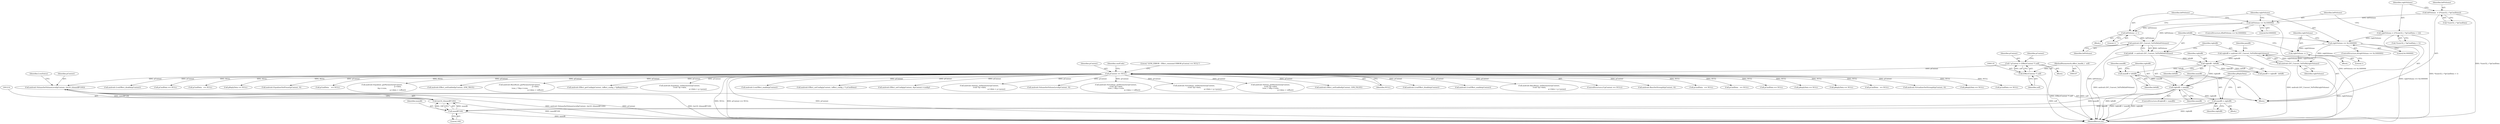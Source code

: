 digraph "0_Android_9e29523b9537983b4c4b205ff868d0b3bca0383b@pointer" {
"1001211" [label="(Call,android::VolumeSetVolumeLevel(pContext, (int16_t)(maxdB*100)))"];
"1000151" [label="(Call,pContext == NULL)"];
"1000116" [label="(Call,* pContext = (EffectContext *) self)"];
"1000118" [label="(Call,(EffectContext *) self)"];
"1000108" [label="(MethodParameterIn,effect_handle_t  self)"];
"1001213" [label="(Call,(int16_t)(maxdB*100))"];
"1001215" [label="(Call,maxdB*100)"];
"1001197" [label="(Call,rightdB > maxdB)"];
"1001190" [label="(Call,rightdB - leftdB)"];
"1001184" [label="(Call,rightdB = android::LVC_Convert_VolToDb(rightVolume))"];
"1001186" [label="(Call,android::LVC_Convert_VolToDb(rightVolume))"];
"1001177" [label="(Call,rightVolume -= 1)"];
"1001173" [label="(Call,rightVolume == 0x1000000)"];
"1001156" [label="(Call,rightVolume = ((*((uint32_t *)pCmdData + 1))))"];
"1001180" [label="(Call,leftdB  = android::LVC_Convert_VolToDb(leftVolume))"];
"1001182" [label="(Call,android::LVC_Convert_VolToDb(leftVolume))"];
"1001169" [label="(Call,leftVolume -= 1)"];
"1001165" [label="(Call,leftVolume == 0x1000000)"];
"1001150" [label="(Call,leftVolume  = ((*(uint32_t *)pCmdData)))"];
"1001193" [label="(Call,maxdB = leftdB)"];
"1001201" [label="(Call,maxdB = rightdB)"];
"1000108" [label="(MethodParameterIn,effect_handle_t  self)"];
"1001192" [label="(Identifier,leftdB)"];
"1001079" [label="(Call,android::LvmEffect_enable(pContext))"];
"1000274" [label="(Call,android::Effect_setConfig(pContext, (effect_config_t *) pCmdData))"];
"1000117" [label="(Identifier,pContext)"];
"1000308" [label="(Call,android::Effect_setConfig(pContext, &pContext->config))"];
"1000822" [label="(Call,android::Volume_setParameter(pContext,\n (void *)p->data,\n                                                                 p->data + p->psize))"];
"1001216" [label="(Identifier,maxdB)"];
"1001158" [label="(Call,*((uint32_t *)pCmdData + 1))"];
"1001187" [label="(Identifier,rightVolume)"];
"1000235" [label="(Call,android::VolumeSetVolumeLevel(pContext, 0))"];
"1000114" [label="(Block,)"];
"1001185" [label="(Identifier,rightdB)"];
"1000120" [label="(Identifier,self)"];
"1001181" [label="(Identifier,leftdB)"];
"1000451" [label="(Call,android::Virtualizer_getParameter(pContext,\n (void *)p->data,\n (size_t *)&p->vsize,\n                                                              p->data + voffset))"];
"1001212" [label="(Identifier,pContext)"];
"1000694" [label="(Call,android::Virtualizer_setParameter(pContext,\n (void *)p->data,\n                                                                       p->data + p->psize))"];
"1001170" [label="(Identifier,leftVolume)"];
"1001152" [label="(Call,*(uint32_t *)pCmdData)"];
"1000505" [label="(Call,android::Volume_getParameter(pContext,\n (void *)p->data,\n (size_t *)&p->vsize,\n                                                         p->data + voffset))"];
"1000895" [label="(Call,android::Effect_setEnabled(pContext, LVM_FALSE))"];
"1001164" [label="(ControlStructure,if(leftVolume == 0x1000000))"];
"1000161" [label="(Identifier,cmdCode)"];
"1001174" [label="(Identifier,rightVolume)"];
"1001169" [label="(Call,leftVolume -= 1)"];
"1001200" [label="(Block,)"];
"1001188" [label="(Call,pandB = rightdB - leftdB)"];
"1001179" [label="(Literal,1)"];
"1000153" [label="(Identifier,NULL)"];
"1001047" [label="(Call,android::LvmEffect_disable(pContext))"];
"1000116" [label="(Call,* pContext = (EffectContext *) self)"];
"1001213" [label="(Call,(int16_t)(maxdB*100))"];
"1001180" [label="(Call,leftdB  = android::LVC_Convert_VolToDb(leftVolume))"];
"1000125" [label="(Identifier,pContext)"];
"1001175" [label="(Literal,0x1000000)"];
"1001165" [label="(Call,leftVolume == 0x1000000)"];
"1000995" [label="(Call,android::LvmEffect_enable(pContext))"];
"1000603" [label="(Call,android::BassBoost_setParameter(pContext,\n (void *)p->data,\n                                                                    p->data + p->psize))"];
"1000118" [label="(Call,(EffectContext *) self)"];
"1001271" [label="(MethodReturn,int)"];
"1001199" [label="(Identifier,maxdB)"];
"1001173" [label="(Call,rightVolume == 0x1000000)"];
"1001201" [label="(Call,maxdB = rightdB)"];
"1001203" [label="(Identifier,rightdB)"];
"1000150" [label="(ControlStructure,if (pContext == NULL))"];
"1000200" [label="(Call,android::BassSetStrength(pContext, 0))"];
"1000904" [label="(Call,pCmdData   == NULL)"];
"1000546" [label="(Call,pCmdData   == NULL)"];
"1001202" [label="(Identifier,maxdB)"];
"1001119" [label="(Call,pCmdData == NULL)"];
"1001166" [label="(Identifier,leftVolume)"];
"1001184" [label="(Call,rightdB = android::LVC_Convert_VolToDb(rightVolume))"];
"1001196" [label="(ControlStructure,if(rightdB > maxdB))"];
"1001191" [label="(Identifier,rightdB)"];
"1001194" [label="(Identifier,maxdB)"];
"1001195" [label="(Identifier,leftdB)"];
"1001217" [label="(Literal,100)"];
"1000151" [label="(Call,pContext == NULL)"];
"1001211" [label="(Call,android::VolumeSetVolumeLevel(pContext, (int16_t)(maxdB*100)))"];
"1001215" [label="(Call,maxdB*100)"];
"1000166" [label="(Call,pReplyData == NULL)"];
"1001176" [label="(Block,)"];
"1001178" [label="(Identifier,rightVolume)"];
"1000842" [label="(Call,pReplyData == NULL)"];
"1001092" [label="(Block,)"];
"1000156" [label="(Literal,\"\tLVM_ERROR : Effect_command ERROR pContext == NULL\")"];
"1000626" [label="(Call,pCmdData   == NULL)"];
"1001189" [label="(Identifier,pandB)"];
"1001171" [label="(Literal,1)"];
"1001186" [label="(Call,android::LVC_Convert_VolToDb(rightVolume))"];
"1000210" [label="(Call,android::VirtualizerSetStrength(pContext, 0))"];
"1000872" [label="(Call,pReplyData == NULL)"];
"1001183" [label="(Identifier,leftVolume)"];
"1001198" [label="(Identifier,rightdB)"];
"1000717" [label="(Call,pCmdData == NULL)"];
"1000963" [label="(Call,android::LvmEffect_disable(pContext))"];
"1001177" [label="(Call,rightVolume -= 1)"];
"1000343" [label="(Call,pCmdData == NULL)"];
"1000781" [label="(Call,pCmdData   == NULL)"];
"1000283" [label="(Call,pReplyData == NULL)"];
"1000220" [label="(Call,android::EqualizerSetPreset(pContext, 0))"];
"1001197" [label="(Call,rightdB > maxdB)"];
"1000242" [label="(Call,pCmdData    == NULL)"];
"1001167" [label="(Literal,0x1000000)"];
"1001156" [label="(Call,rightVolume = ((*((uint32_t *)pCmdData + 1))))"];
"1001150" [label="(Call,leftVolume  = ((*(uint32_t *)pCmdData)))"];
"1000480" [label="(Call,android::Equalizer_getParameter(pContext,\n                                                            p->data,\n &p->vsize,\n                                                            p->data + voffset))"];
"1000865" [label="(Call,android::Effect_setEnabled(pContext, LVM_TRUE))"];
"1000424" [label="(Call,android::BassBoost_getParameter(pContext,\n                                                            p->data,\n (size_t *)&p->vsize,\n                                                            p->data + voffset))"];
"1001168" [label="(Block,)"];
"1000152" [label="(Identifier,pContext)"];
"1000301" [label="(Call,android::Effect_getConfig(pContext, (effect_config_t *)pReplyData))"];
"1001219" [label="(Identifier,LvmStatus)"];
"1001190" [label="(Call,rightdB - leftdB)"];
"1001151" [label="(Identifier,leftVolume)"];
"1001172" [label="(ControlStructure,if(rightVolume == 0x1000000))"];
"1001182" [label="(Call,android::LVC_Convert_VolToDb(leftVolume))"];
"1001193" [label="(Call,maxdB = leftdB)"];
"1001157" [label="(Identifier,rightVolume)"];
"1001205" [label="(Identifier,pReplyData)"];
"1000758" [label="(Call,android::Equalizer_setParameter(pContext,\n (void *)p->data,\n                                                                     p->data + p->psize))"];
"1001211" -> "1001092"  [label="AST: "];
"1001211" -> "1001213"  [label="CFG: "];
"1001212" -> "1001211"  [label="AST: "];
"1001213" -> "1001211"  [label="AST: "];
"1001219" -> "1001211"  [label="CFG: "];
"1001211" -> "1001271"  [label="DDG: (int16_t)(maxdB*100)"];
"1001211" -> "1001271"  [label="DDG: android::VolumeSetVolumeLevel(pContext, (int16_t)(maxdB*100))"];
"1001211" -> "1001271"  [label="DDG: pContext"];
"1000151" -> "1001211"  [label="DDG: pContext"];
"1001213" -> "1001211"  [label="DDG: maxdB*100"];
"1000151" -> "1000150"  [label="AST: "];
"1000151" -> "1000153"  [label="CFG: "];
"1000152" -> "1000151"  [label="AST: "];
"1000153" -> "1000151"  [label="AST: "];
"1000156" -> "1000151"  [label="CFG: "];
"1000161" -> "1000151"  [label="CFG: "];
"1000151" -> "1001271"  [label="DDG: pContext == NULL"];
"1000151" -> "1001271"  [label="DDG: pContext"];
"1000151" -> "1001271"  [label="DDG: NULL"];
"1000116" -> "1000151"  [label="DDG: pContext"];
"1000151" -> "1000166"  [label="DDG: NULL"];
"1000151" -> "1000200"  [label="DDG: pContext"];
"1000151" -> "1000210"  [label="DDG: pContext"];
"1000151" -> "1000220"  [label="DDG: pContext"];
"1000151" -> "1000235"  [label="DDG: pContext"];
"1000151" -> "1000242"  [label="DDG: NULL"];
"1000151" -> "1000274"  [label="DDG: pContext"];
"1000151" -> "1000283"  [label="DDG: NULL"];
"1000151" -> "1000301"  [label="DDG: pContext"];
"1000151" -> "1000308"  [label="DDG: pContext"];
"1000151" -> "1000343"  [label="DDG: NULL"];
"1000151" -> "1000424"  [label="DDG: pContext"];
"1000151" -> "1000451"  [label="DDG: pContext"];
"1000151" -> "1000480"  [label="DDG: pContext"];
"1000151" -> "1000505"  [label="DDG: pContext"];
"1000151" -> "1000546"  [label="DDG: NULL"];
"1000151" -> "1000603"  [label="DDG: pContext"];
"1000151" -> "1000626"  [label="DDG: NULL"];
"1000151" -> "1000694"  [label="DDG: pContext"];
"1000151" -> "1000717"  [label="DDG: NULL"];
"1000151" -> "1000758"  [label="DDG: pContext"];
"1000151" -> "1000781"  [label="DDG: NULL"];
"1000151" -> "1000822"  [label="DDG: pContext"];
"1000151" -> "1000842"  [label="DDG: NULL"];
"1000151" -> "1000865"  [label="DDG: pContext"];
"1000151" -> "1000872"  [label="DDG: NULL"];
"1000151" -> "1000895"  [label="DDG: pContext"];
"1000151" -> "1000904"  [label="DDG: NULL"];
"1000151" -> "1000963"  [label="DDG: pContext"];
"1000151" -> "1000995"  [label="DDG: pContext"];
"1000151" -> "1001047"  [label="DDG: pContext"];
"1000151" -> "1001079"  [label="DDG: pContext"];
"1000151" -> "1001119"  [label="DDG: NULL"];
"1000116" -> "1000114"  [label="AST: "];
"1000116" -> "1000118"  [label="CFG: "];
"1000117" -> "1000116"  [label="AST: "];
"1000118" -> "1000116"  [label="AST: "];
"1000125" -> "1000116"  [label="CFG: "];
"1000116" -> "1001271"  [label="DDG: (EffectContext *) self"];
"1000118" -> "1000116"  [label="DDG: self"];
"1000118" -> "1000120"  [label="CFG: "];
"1000119" -> "1000118"  [label="AST: "];
"1000120" -> "1000118"  [label="AST: "];
"1000118" -> "1001271"  [label="DDG: self"];
"1000108" -> "1000118"  [label="DDG: self"];
"1000108" -> "1000107"  [label="AST: "];
"1000108" -> "1001271"  [label="DDG: self"];
"1001213" -> "1001215"  [label="CFG: "];
"1001214" -> "1001213"  [label="AST: "];
"1001215" -> "1001213"  [label="AST: "];
"1001213" -> "1001271"  [label="DDG: maxdB*100"];
"1001215" -> "1001213"  [label="DDG: maxdB"];
"1001215" -> "1001213"  [label="DDG: 100"];
"1001215" -> "1001217"  [label="CFG: "];
"1001216" -> "1001215"  [label="AST: "];
"1001217" -> "1001215"  [label="AST: "];
"1001215" -> "1001271"  [label="DDG: maxdB"];
"1001197" -> "1001215"  [label="DDG: maxdB"];
"1001201" -> "1001215"  [label="DDG: maxdB"];
"1001197" -> "1001196"  [label="AST: "];
"1001197" -> "1001199"  [label="CFG: "];
"1001198" -> "1001197"  [label="AST: "];
"1001199" -> "1001197"  [label="AST: "];
"1001202" -> "1001197"  [label="CFG: "];
"1001205" -> "1001197"  [label="CFG: "];
"1001197" -> "1001271"  [label="DDG: rightdB > maxdB"];
"1001197" -> "1001271"  [label="DDG: rightdB"];
"1001190" -> "1001197"  [label="DDG: rightdB"];
"1001193" -> "1001197"  [label="DDG: maxdB"];
"1001197" -> "1001201"  [label="DDG: rightdB"];
"1001190" -> "1001188"  [label="AST: "];
"1001190" -> "1001192"  [label="CFG: "];
"1001191" -> "1001190"  [label="AST: "];
"1001192" -> "1001190"  [label="AST: "];
"1001188" -> "1001190"  [label="CFG: "];
"1001190" -> "1001188"  [label="DDG: rightdB"];
"1001190" -> "1001188"  [label="DDG: leftdB"];
"1001184" -> "1001190"  [label="DDG: rightdB"];
"1001180" -> "1001190"  [label="DDG: leftdB"];
"1001190" -> "1001193"  [label="DDG: leftdB"];
"1001184" -> "1001092"  [label="AST: "];
"1001184" -> "1001186"  [label="CFG: "];
"1001185" -> "1001184"  [label="AST: "];
"1001186" -> "1001184"  [label="AST: "];
"1001189" -> "1001184"  [label="CFG: "];
"1001184" -> "1001271"  [label="DDG: android::LVC_Convert_VolToDb(rightVolume)"];
"1001186" -> "1001184"  [label="DDG: rightVolume"];
"1001186" -> "1001187"  [label="CFG: "];
"1001187" -> "1001186"  [label="AST: "];
"1001186" -> "1001271"  [label="DDG: rightVolume"];
"1001177" -> "1001186"  [label="DDG: rightVolume"];
"1001173" -> "1001186"  [label="DDG: rightVolume"];
"1001177" -> "1001176"  [label="AST: "];
"1001177" -> "1001179"  [label="CFG: "];
"1001178" -> "1001177"  [label="AST: "];
"1001179" -> "1001177"  [label="AST: "];
"1001181" -> "1001177"  [label="CFG: "];
"1001173" -> "1001177"  [label="DDG: rightVolume"];
"1001173" -> "1001172"  [label="AST: "];
"1001173" -> "1001175"  [label="CFG: "];
"1001174" -> "1001173"  [label="AST: "];
"1001175" -> "1001173"  [label="AST: "];
"1001178" -> "1001173"  [label="CFG: "];
"1001181" -> "1001173"  [label="CFG: "];
"1001173" -> "1001271"  [label="DDG: rightVolume == 0x1000000"];
"1001156" -> "1001173"  [label="DDG: rightVolume"];
"1001156" -> "1001092"  [label="AST: "];
"1001156" -> "1001158"  [label="CFG: "];
"1001157" -> "1001156"  [label="AST: "];
"1001158" -> "1001156"  [label="AST: "];
"1001166" -> "1001156"  [label="CFG: "];
"1001156" -> "1001271"  [label="DDG: *((uint32_t *)pCmdData + 1)"];
"1001180" -> "1001092"  [label="AST: "];
"1001180" -> "1001182"  [label="CFG: "];
"1001181" -> "1001180"  [label="AST: "];
"1001182" -> "1001180"  [label="AST: "];
"1001185" -> "1001180"  [label="CFG: "];
"1001180" -> "1001271"  [label="DDG: android::LVC_Convert_VolToDb(leftVolume)"];
"1001182" -> "1001180"  [label="DDG: leftVolume"];
"1001182" -> "1001183"  [label="CFG: "];
"1001183" -> "1001182"  [label="AST: "];
"1001182" -> "1001271"  [label="DDG: leftVolume"];
"1001169" -> "1001182"  [label="DDG: leftVolume"];
"1001165" -> "1001182"  [label="DDG: leftVolume"];
"1001169" -> "1001168"  [label="AST: "];
"1001169" -> "1001171"  [label="CFG: "];
"1001170" -> "1001169"  [label="AST: "];
"1001171" -> "1001169"  [label="AST: "];
"1001174" -> "1001169"  [label="CFG: "];
"1001165" -> "1001169"  [label="DDG: leftVolume"];
"1001165" -> "1001164"  [label="AST: "];
"1001165" -> "1001167"  [label="CFG: "];
"1001166" -> "1001165"  [label="AST: "];
"1001167" -> "1001165"  [label="AST: "];
"1001170" -> "1001165"  [label="CFG: "];
"1001174" -> "1001165"  [label="CFG: "];
"1001165" -> "1001271"  [label="DDG: leftVolume == 0x1000000"];
"1001150" -> "1001165"  [label="DDG: leftVolume"];
"1001150" -> "1001092"  [label="AST: "];
"1001150" -> "1001152"  [label="CFG: "];
"1001151" -> "1001150"  [label="AST: "];
"1001152" -> "1001150"  [label="AST: "];
"1001157" -> "1001150"  [label="CFG: "];
"1001150" -> "1001271"  [label="DDG: *(uint32_t *)pCmdData"];
"1001193" -> "1001092"  [label="AST: "];
"1001193" -> "1001195"  [label="CFG: "];
"1001194" -> "1001193"  [label="AST: "];
"1001195" -> "1001193"  [label="AST: "];
"1001198" -> "1001193"  [label="CFG: "];
"1001193" -> "1001271"  [label="DDG: leftdB"];
"1001201" -> "1001200"  [label="AST: "];
"1001201" -> "1001203"  [label="CFG: "];
"1001202" -> "1001201"  [label="AST: "];
"1001203" -> "1001201"  [label="AST: "];
"1001205" -> "1001201"  [label="CFG: "];
"1001201" -> "1001271"  [label="DDG: rightdB"];
}
